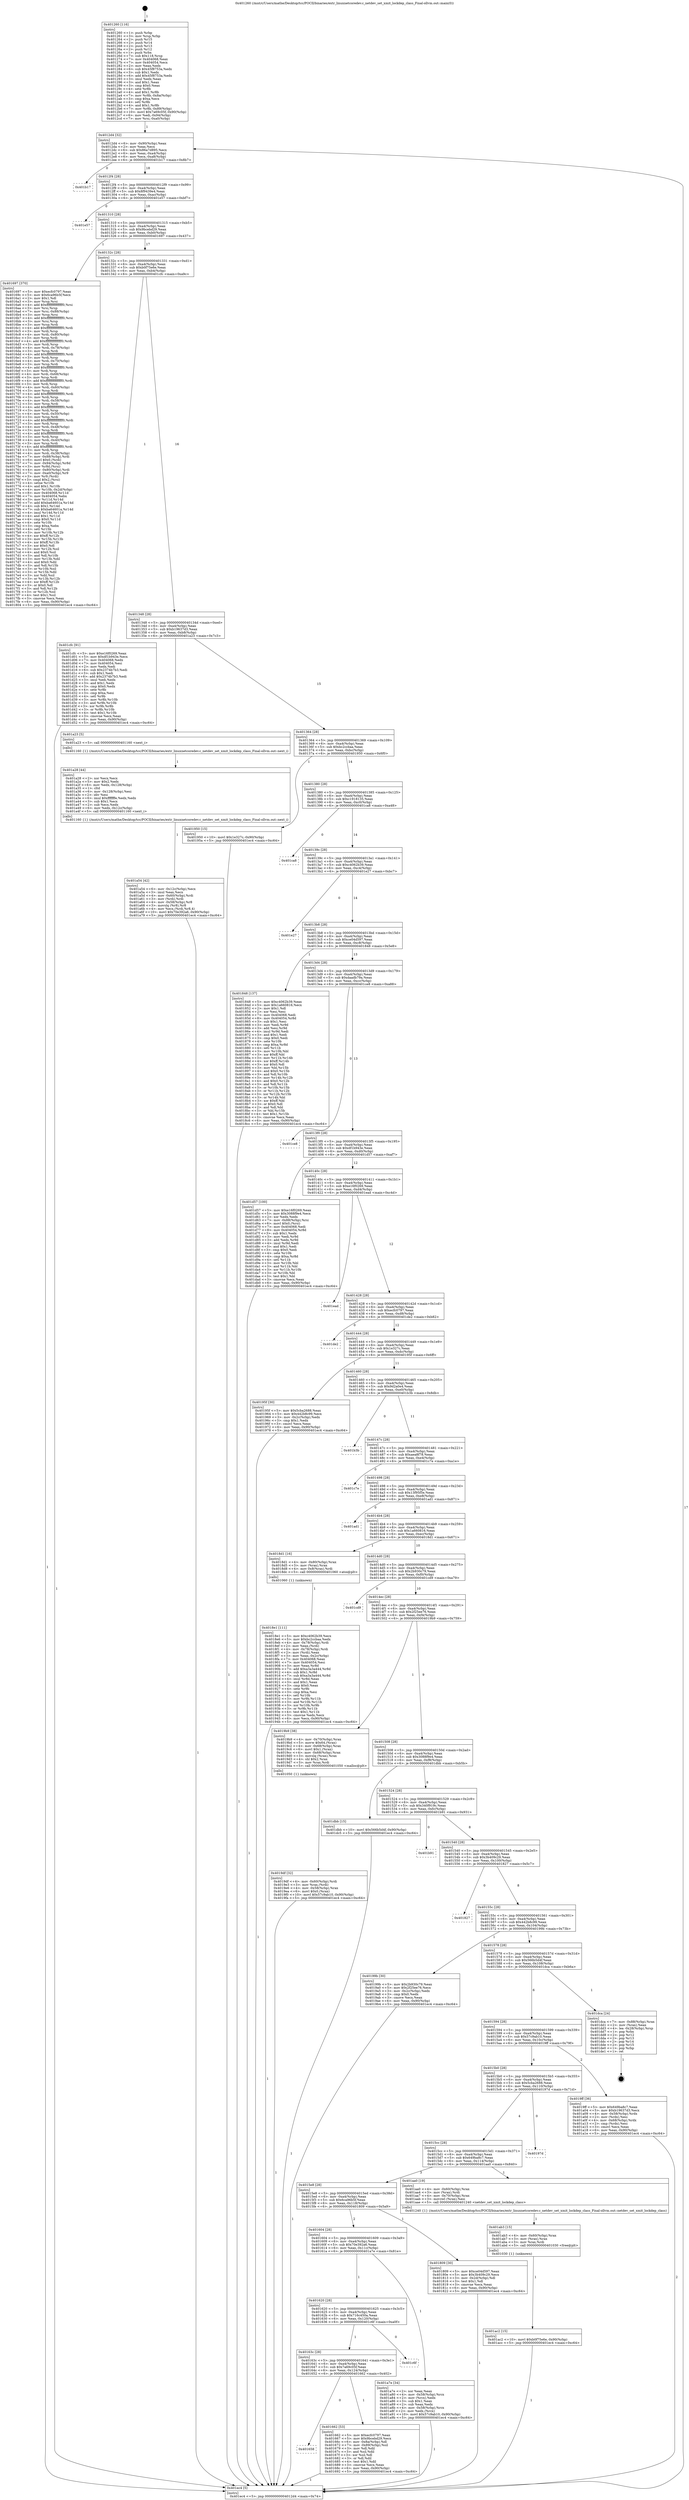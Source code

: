 digraph "0x401260" {
  label = "0x401260 (/mnt/c/Users/mathe/Desktop/tcc/POCII/binaries/extr_linuxnetcoredev.c_netdev_set_xmit_lockdep_class_Final-ollvm.out::main(0))"
  labelloc = "t"
  node[shape=record]

  Entry [label="",width=0.3,height=0.3,shape=circle,fillcolor=black,style=filled]
  "0x4012d4" [label="{
     0x4012d4 [32]\l
     | [instrs]\l
     &nbsp;&nbsp;0x4012d4 \<+6\>: mov -0x90(%rbp),%eax\l
     &nbsp;&nbsp;0x4012da \<+2\>: mov %eax,%ecx\l
     &nbsp;&nbsp;0x4012dc \<+6\>: sub $0x86a7d895,%ecx\l
     &nbsp;&nbsp;0x4012e2 \<+6\>: mov %eax,-0xa4(%rbp)\l
     &nbsp;&nbsp;0x4012e8 \<+6\>: mov %ecx,-0xa8(%rbp)\l
     &nbsp;&nbsp;0x4012ee \<+6\>: je 0000000000401b17 \<main+0x8b7\>\l
  }"]
  "0x401b17" [label="{
     0x401b17\l
  }", style=dashed]
  "0x4012f4" [label="{
     0x4012f4 [28]\l
     | [instrs]\l
     &nbsp;&nbsp;0x4012f4 \<+5\>: jmp 00000000004012f9 \<main+0x99\>\l
     &nbsp;&nbsp;0x4012f9 \<+6\>: mov -0xa4(%rbp),%eax\l
     &nbsp;&nbsp;0x4012ff \<+5\>: sub $0x8f9439e4,%eax\l
     &nbsp;&nbsp;0x401304 \<+6\>: mov %eax,-0xac(%rbp)\l
     &nbsp;&nbsp;0x40130a \<+6\>: je 0000000000401e57 \<main+0xbf7\>\l
  }"]
  Exit [label="",width=0.3,height=0.3,shape=circle,fillcolor=black,style=filled,peripheries=2]
  "0x401e57" [label="{
     0x401e57\l
  }", style=dashed]
  "0x401310" [label="{
     0x401310 [28]\l
     | [instrs]\l
     &nbsp;&nbsp;0x401310 \<+5\>: jmp 0000000000401315 \<main+0xb5\>\l
     &nbsp;&nbsp;0x401315 \<+6\>: mov -0xa4(%rbp),%eax\l
     &nbsp;&nbsp;0x40131b \<+5\>: sub $0x9bcebd29,%eax\l
     &nbsp;&nbsp;0x401320 \<+6\>: mov %eax,-0xb0(%rbp)\l
     &nbsp;&nbsp;0x401326 \<+6\>: je 0000000000401697 \<main+0x437\>\l
  }"]
  "0x401ac2" [label="{
     0x401ac2 [15]\l
     | [instrs]\l
     &nbsp;&nbsp;0x401ac2 \<+10\>: movl $0xb0f75e6e,-0x90(%rbp)\l
     &nbsp;&nbsp;0x401acc \<+5\>: jmp 0000000000401ec4 \<main+0xc64\>\l
  }"]
  "0x401697" [label="{
     0x401697 [370]\l
     | [instrs]\l
     &nbsp;&nbsp;0x401697 \<+5\>: mov $0xecfc0797,%eax\l
     &nbsp;&nbsp;0x40169c \<+5\>: mov $0x6ca96b5f,%ecx\l
     &nbsp;&nbsp;0x4016a1 \<+2\>: mov $0x1,%dl\l
     &nbsp;&nbsp;0x4016a3 \<+3\>: mov %rsp,%rsi\l
     &nbsp;&nbsp;0x4016a6 \<+4\>: add $0xfffffffffffffff0,%rsi\l
     &nbsp;&nbsp;0x4016aa \<+3\>: mov %rsi,%rsp\l
     &nbsp;&nbsp;0x4016ad \<+7\>: mov %rsi,-0x88(%rbp)\l
     &nbsp;&nbsp;0x4016b4 \<+3\>: mov %rsp,%rsi\l
     &nbsp;&nbsp;0x4016b7 \<+4\>: add $0xfffffffffffffff0,%rsi\l
     &nbsp;&nbsp;0x4016bb \<+3\>: mov %rsi,%rsp\l
     &nbsp;&nbsp;0x4016be \<+3\>: mov %rsp,%rdi\l
     &nbsp;&nbsp;0x4016c1 \<+4\>: add $0xfffffffffffffff0,%rdi\l
     &nbsp;&nbsp;0x4016c5 \<+3\>: mov %rdi,%rsp\l
     &nbsp;&nbsp;0x4016c8 \<+4\>: mov %rdi,-0x80(%rbp)\l
     &nbsp;&nbsp;0x4016cc \<+3\>: mov %rsp,%rdi\l
     &nbsp;&nbsp;0x4016cf \<+4\>: add $0xfffffffffffffff0,%rdi\l
     &nbsp;&nbsp;0x4016d3 \<+3\>: mov %rdi,%rsp\l
     &nbsp;&nbsp;0x4016d6 \<+4\>: mov %rdi,-0x78(%rbp)\l
     &nbsp;&nbsp;0x4016da \<+3\>: mov %rsp,%rdi\l
     &nbsp;&nbsp;0x4016dd \<+4\>: add $0xfffffffffffffff0,%rdi\l
     &nbsp;&nbsp;0x4016e1 \<+3\>: mov %rdi,%rsp\l
     &nbsp;&nbsp;0x4016e4 \<+4\>: mov %rdi,-0x70(%rbp)\l
     &nbsp;&nbsp;0x4016e8 \<+3\>: mov %rsp,%rdi\l
     &nbsp;&nbsp;0x4016eb \<+4\>: add $0xfffffffffffffff0,%rdi\l
     &nbsp;&nbsp;0x4016ef \<+3\>: mov %rdi,%rsp\l
     &nbsp;&nbsp;0x4016f2 \<+4\>: mov %rdi,-0x68(%rbp)\l
     &nbsp;&nbsp;0x4016f6 \<+3\>: mov %rsp,%rdi\l
     &nbsp;&nbsp;0x4016f9 \<+4\>: add $0xfffffffffffffff0,%rdi\l
     &nbsp;&nbsp;0x4016fd \<+3\>: mov %rdi,%rsp\l
     &nbsp;&nbsp;0x401700 \<+4\>: mov %rdi,-0x60(%rbp)\l
     &nbsp;&nbsp;0x401704 \<+3\>: mov %rsp,%rdi\l
     &nbsp;&nbsp;0x401707 \<+4\>: add $0xfffffffffffffff0,%rdi\l
     &nbsp;&nbsp;0x40170b \<+3\>: mov %rdi,%rsp\l
     &nbsp;&nbsp;0x40170e \<+4\>: mov %rdi,-0x58(%rbp)\l
     &nbsp;&nbsp;0x401712 \<+3\>: mov %rsp,%rdi\l
     &nbsp;&nbsp;0x401715 \<+4\>: add $0xfffffffffffffff0,%rdi\l
     &nbsp;&nbsp;0x401719 \<+3\>: mov %rdi,%rsp\l
     &nbsp;&nbsp;0x40171c \<+4\>: mov %rdi,-0x50(%rbp)\l
     &nbsp;&nbsp;0x401720 \<+3\>: mov %rsp,%rdi\l
     &nbsp;&nbsp;0x401723 \<+4\>: add $0xfffffffffffffff0,%rdi\l
     &nbsp;&nbsp;0x401727 \<+3\>: mov %rdi,%rsp\l
     &nbsp;&nbsp;0x40172a \<+4\>: mov %rdi,-0x48(%rbp)\l
     &nbsp;&nbsp;0x40172e \<+3\>: mov %rsp,%rdi\l
     &nbsp;&nbsp;0x401731 \<+4\>: add $0xfffffffffffffff0,%rdi\l
     &nbsp;&nbsp;0x401735 \<+3\>: mov %rdi,%rsp\l
     &nbsp;&nbsp;0x401738 \<+4\>: mov %rdi,-0x40(%rbp)\l
     &nbsp;&nbsp;0x40173c \<+3\>: mov %rsp,%rdi\l
     &nbsp;&nbsp;0x40173f \<+4\>: add $0xfffffffffffffff0,%rdi\l
     &nbsp;&nbsp;0x401743 \<+3\>: mov %rdi,%rsp\l
     &nbsp;&nbsp;0x401746 \<+4\>: mov %rdi,-0x38(%rbp)\l
     &nbsp;&nbsp;0x40174a \<+7\>: mov -0x88(%rbp),%rdi\l
     &nbsp;&nbsp;0x401751 \<+6\>: movl $0x0,(%rdi)\l
     &nbsp;&nbsp;0x401757 \<+7\>: mov -0x94(%rbp),%r8d\l
     &nbsp;&nbsp;0x40175e \<+3\>: mov %r8d,(%rsi)\l
     &nbsp;&nbsp;0x401761 \<+4\>: mov -0x80(%rbp),%rdi\l
     &nbsp;&nbsp;0x401765 \<+7\>: mov -0xa0(%rbp),%r9\l
     &nbsp;&nbsp;0x40176c \<+3\>: mov %r9,(%rdi)\l
     &nbsp;&nbsp;0x40176f \<+3\>: cmpl $0x2,(%rsi)\l
     &nbsp;&nbsp;0x401772 \<+4\>: setne %r10b\l
     &nbsp;&nbsp;0x401776 \<+4\>: and $0x1,%r10b\l
     &nbsp;&nbsp;0x40177a \<+4\>: mov %r10b,-0x2d(%rbp)\l
     &nbsp;&nbsp;0x40177e \<+8\>: mov 0x404068,%r11d\l
     &nbsp;&nbsp;0x401786 \<+7\>: mov 0x404054,%ebx\l
     &nbsp;&nbsp;0x40178d \<+3\>: mov %r11d,%r14d\l
     &nbsp;&nbsp;0x401790 \<+7\>: add $0xba64601a,%r14d\l
     &nbsp;&nbsp;0x401797 \<+4\>: sub $0x1,%r14d\l
     &nbsp;&nbsp;0x40179b \<+7\>: sub $0xba64601a,%r14d\l
     &nbsp;&nbsp;0x4017a2 \<+4\>: imul %r14d,%r11d\l
     &nbsp;&nbsp;0x4017a6 \<+4\>: and $0x1,%r11d\l
     &nbsp;&nbsp;0x4017aa \<+4\>: cmp $0x0,%r11d\l
     &nbsp;&nbsp;0x4017ae \<+4\>: sete %r10b\l
     &nbsp;&nbsp;0x4017b2 \<+3\>: cmp $0xa,%ebx\l
     &nbsp;&nbsp;0x4017b5 \<+4\>: setl %r15b\l
     &nbsp;&nbsp;0x4017b9 \<+3\>: mov %r10b,%r12b\l
     &nbsp;&nbsp;0x4017bc \<+4\>: xor $0xff,%r12b\l
     &nbsp;&nbsp;0x4017c0 \<+3\>: mov %r15b,%r13b\l
     &nbsp;&nbsp;0x4017c3 \<+4\>: xor $0xff,%r13b\l
     &nbsp;&nbsp;0x4017c7 \<+3\>: xor $0x0,%dl\l
     &nbsp;&nbsp;0x4017ca \<+3\>: mov %r12b,%sil\l
     &nbsp;&nbsp;0x4017cd \<+4\>: and $0x0,%sil\l
     &nbsp;&nbsp;0x4017d1 \<+3\>: and %dl,%r10b\l
     &nbsp;&nbsp;0x4017d4 \<+3\>: mov %r13b,%dil\l
     &nbsp;&nbsp;0x4017d7 \<+4\>: and $0x0,%dil\l
     &nbsp;&nbsp;0x4017db \<+3\>: and %dl,%r15b\l
     &nbsp;&nbsp;0x4017de \<+3\>: or %r10b,%sil\l
     &nbsp;&nbsp;0x4017e1 \<+3\>: or %r15b,%dil\l
     &nbsp;&nbsp;0x4017e4 \<+3\>: xor %dil,%sil\l
     &nbsp;&nbsp;0x4017e7 \<+3\>: or %r13b,%r12b\l
     &nbsp;&nbsp;0x4017ea \<+4\>: xor $0xff,%r12b\l
     &nbsp;&nbsp;0x4017ee \<+3\>: or $0x0,%dl\l
     &nbsp;&nbsp;0x4017f1 \<+3\>: and %dl,%r12b\l
     &nbsp;&nbsp;0x4017f4 \<+3\>: or %r12b,%sil\l
     &nbsp;&nbsp;0x4017f7 \<+4\>: test $0x1,%sil\l
     &nbsp;&nbsp;0x4017fb \<+3\>: cmovne %ecx,%eax\l
     &nbsp;&nbsp;0x4017fe \<+6\>: mov %eax,-0x90(%rbp)\l
     &nbsp;&nbsp;0x401804 \<+5\>: jmp 0000000000401ec4 \<main+0xc64\>\l
  }"]
  "0x40132c" [label="{
     0x40132c [28]\l
     | [instrs]\l
     &nbsp;&nbsp;0x40132c \<+5\>: jmp 0000000000401331 \<main+0xd1\>\l
     &nbsp;&nbsp;0x401331 \<+6\>: mov -0xa4(%rbp),%eax\l
     &nbsp;&nbsp;0x401337 \<+5\>: sub $0xb0f75e6e,%eax\l
     &nbsp;&nbsp;0x40133c \<+6\>: mov %eax,-0xb4(%rbp)\l
     &nbsp;&nbsp;0x401342 \<+6\>: je 0000000000401cfc \<main+0xa9c\>\l
  }"]
  "0x401ab3" [label="{
     0x401ab3 [15]\l
     | [instrs]\l
     &nbsp;&nbsp;0x401ab3 \<+4\>: mov -0x60(%rbp),%rax\l
     &nbsp;&nbsp;0x401ab7 \<+3\>: mov (%rax),%rax\l
     &nbsp;&nbsp;0x401aba \<+3\>: mov %rax,%rdi\l
     &nbsp;&nbsp;0x401abd \<+5\>: call 0000000000401030 \<free@plt\>\l
     | [calls]\l
     &nbsp;&nbsp;0x401030 \{1\} (unknown)\l
  }"]
  "0x401cfc" [label="{
     0x401cfc [91]\l
     | [instrs]\l
     &nbsp;&nbsp;0x401cfc \<+5\>: mov $0xe16f0269,%eax\l
     &nbsp;&nbsp;0x401d01 \<+5\>: mov $0xdf1b943e,%ecx\l
     &nbsp;&nbsp;0x401d06 \<+7\>: mov 0x404068,%edx\l
     &nbsp;&nbsp;0x401d0d \<+7\>: mov 0x404054,%esi\l
     &nbsp;&nbsp;0x401d14 \<+2\>: mov %edx,%edi\l
     &nbsp;&nbsp;0x401d16 \<+6\>: sub $0x2374b7b3,%edi\l
     &nbsp;&nbsp;0x401d1c \<+3\>: sub $0x1,%edi\l
     &nbsp;&nbsp;0x401d1f \<+6\>: add $0x2374b7b3,%edi\l
     &nbsp;&nbsp;0x401d25 \<+3\>: imul %edi,%edx\l
     &nbsp;&nbsp;0x401d28 \<+3\>: and $0x1,%edx\l
     &nbsp;&nbsp;0x401d2b \<+3\>: cmp $0x0,%edx\l
     &nbsp;&nbsp;0x401d2e \<+4\>: sete %r8b\l
     &nbsp;&nbsp;0x401d32 \<+3\>: cmp $0xa,%esi\l
     &nbsp;&nbsp;0x401d35 \<+4\>: setl %r9b\l
     &nbsp;&nbsp;0x401d39 \<+3\>: mov %r8b,%r10b\l
     &nbsp;&nbsp;0x401d3c \<+3\>: and %r9b,%r10b\l
     &nbsp;&nbsp;0x401d3f \<+3\>: xor %r9b,%r8b\l
     &nbsp;&nbsp;0x401d42 \<+3\>: or %r8b,%r10b\l
     &nbsp;&nbsp;0x401d45 \<+4\>: test $0x1,%r10b\l
     &nbsp;&nbsp;0x401d49 \<+3\>: cmovne %ecx,%eax\l
     &nbsp;&nbsp;0x401d4c \<+6\>: mov %eax,-0x90(%rbp)\l
     &nbsp;&nbsp;0x401d52 \<+5\>: jmp 0000000000401ec4 \<main+0xc64\>\l
  }"]
  "0x401348" [label="{
     0x401348 [28]\l
     | [instrs]\l
     &nbsp;&nbsp;0x401348 \<+5\>: jmp 000000000040134d \<main+0xed\>\l
     &nbsp;&nbsp;0x40134d \<+6\>: mov -0xa4(%rbp),%eax\l
     &nbsp;&nbsp;0x401353 \<+5\>: sub $0xb19637d3,%eax\l
     &nbsp;&nbsp;0x401358 \<+6\>: mov %eax,-0xb8(%rbp)\l
     &nbsp;&nbsp;0x40135e \<+6\>: je 0000000000401a23 \<main+0x7c3\>\l
  }"]
  "0x401a54" [label="{
     0x401a54 [42]\l
     | [instrs]\l
     &nbsp;&nbsp;0x401a54 \<+6\>: mov -0x12c(%rbp),%ecx\l
     &nbsp;&nbsp;0x401a5a \<+3\>: imul %eax,%ecx\l
     &nbsp;&nbsp;0x401a5d \<+4\>: mov -0x60(%rbp),%rdi\l
     &nbsp;&nbsp;0x401a61 \<+3\>: mov (%rdi),%rdi\l
     &nbsp;&nbsp;0x401a64 \<+4\>: mov -0x58(%rbp),%r8\l
     &nbsp;&nbsp;0x401a68 \<+3\>: movslq (%r8),%r8\l
     &nbsp;&nbsp;0x401a6b \<+4\>: mov %ecx,(%rdi,%r8,4)\l
     &nbsp;&nbsp;0x401a6f \<+10\>: movl $0x70e392a6,-0x90(%rbp)\l
     &nbsp;&nbsp;0x401a79 \<+5\>: jmp 0000000000401ec4 \<main+0xc64\>\l
  }"]
  "0x401a23" [label="{
     0x401a23 [5]\l
     | [instrs]\l
     &nbsp;&nbsp;0x401a23 \<+5\>: call 0000000000401160 \<next_i\>\l
     | [calls]\l
     &nbsp;&nbsp;0x401160 \{1\} (/mnt/c/Users/mathe/Desktop/tcc/POCII/binaries/extr_linuxnetcoredev.c_netdev_set_xmit_lockdep_class_Final-ollvm.out::next_i)\l
  }"]
  "0x401364" [label="{
     0x401364 [28]\l
     | [instrs]\l
     &nbsp;&nbsp;0x401364 \<+5\>: jmp 0000000000401369 \<main+0x109\>\l
     &nbsp;&nbsp;0x401369 \<+6\>: mov -0xa4(%rbp),%eax\l
     &nbsp;&nbsp;0x40136f \<+5\>: sub $0xbc2ccbaa,%eax\l
     &nbsp;&nbsp;0x401374 \<+6\>: mov %eax,-0xbc(%rbp)\l
     &nbsp;&nbsp;0x40137a \<+6\>: je 0000000000401950 \<main+0x6f0\>\l
  }"]
  "0x401a28" [label="{
     0x401a28 [44]\l
     | [instrs]\l
     &nbsp;&nbsp;0x401a28 \<+2\>: xor %ecx,%ecx\l
     &nbsp;&nbsp;0x401a2a \<+5\>: mov $0x2,%edx\l
     &nbsp;&nbsp;0x401a2f \<+6\>: mov %edx,-0x128(%rbp)\l
     &nbsp;&nbsp;0x401a35 \<+1\>: cltd\l
     &nbsp;&nbsp;0x401a36 \<+6\>: mov -0x128(%rbp),%esi\l
     &nbsp;&nbsp;0x401a3c \<+2\>: idiv %esi\l
     &nbsp;&nbsp;0x401a3e \<+6\>: imul $0xfffffffe,%edx,%edx\l
     &nbsp;&nbsp;0x401a44 \<+3\>: sub $0x1,%ecx\l
     &nbsp;&nbsp;0x401a47 \<+2\>: sub %ecx,%edx\l
     &nbsp;&nbsp;0x401a49 \<+6\>: mov %edx,-0x12c(%rbp)\l
     &nbsp;&nbsp;0x401a4f \<+5\>: call 0000000000401160 \<next_i\>\l
     | [calls]\l
     &nbsp;&nbsp;0x401160 \{1\} (/mnt/c/Users/mathe/Desktop/tcc/POCII/binaries/extr_linuxnetcoredev.c_netdev_set_xmit_lockdep_class_Final-ollvm.out::next_i)\l
  }"]
  "0x401950" [label="{
     0x401950 [15]\l
     | [instrs]\l
     &nbsp;&nbsp;0x401950 \<+10\>: movl $0x1e327c,-0x90(%rbp)\l
     &nbsp;&nbsp;0x40195a \<+5\>: jmp 0000000000401ec4 \<main+0xc64\>\l
  }"]
  "0x401380" [label="{
     0x401380 [28]\l
     | [instrs]\l
     &nbsp;&nbsp;0x401380 \<+5\>: jmp 0000000000401385 \<main+0x125\>\l
     &nbsp;&nbsp;0x401385 \<+6\>: mov -0xa4(%rbp),%eax\l
     &nbsp;&nbsp;0x40138b \<+5\>: sub $0xc1918135,%eax\l
     &nbsp;&nbsp;0x401390 \<+6\>: mov %eax,-0xc0(%rbp)\l
     &nbsp;&nbsp;0x401396 \<+6\>: je 0000000000401ca8 \<main+0xa48\>\l
  }"]
  "0x4019df" [label="{
     0x4019df [32]\l
     | [instrs]\l
     &nbsp;&nbsp;0x4019df \<+4\>: mov -0x60(%rbp),%rdi\l
     &nbsp;&nbsp;0x4019e3 \<+3\>: mov %rax,(%rdi)\l
     &nbsp;&nbsp;0x4019e6 \<+4\>: mov -0x58(%rbp),%rax\l
     &nbsp;&nbsp;0x4019ea \<+6\>: movl $0x0,(%rax)\l
     &nbsp;&nbsp;0x4019f0 \<+10\>: movl $0x57c9ab10,-0x90(%rbp)\l
     &nbsp;&nbsp;0x4019fa \<+5\>: jmp 0000000000401ec4 \<main+0xc64\>\l
  }"]
  "0x401ca8" [label="{
     0x401ca8\l
  }", style=dashed]
  "0x40139c" [label="{
     0x40139c [28]\l
     | [instrs]\l
     &nbsp;&nbsp;0x40139c \<+5\>: jmp 00000000004013a1 \<main+0x141\>\l
     &nbsp;&nbsp;0x4013a1 \<+6\>: mov -0xa4(%rbp),%eax\l
     &nbsp;&nbsp;0x4013a7 \<+5\>: sub $0xc4062b39,%eax\l
     &nbsp;&nbsp;0x4013ac \<+6\>: mov %eax,-0xc4(%rbp)\l
     &nbsp;&nbsp;0x4013b2 \<+6\>: je 0000000000401e27 \<main+0xbc7\>\l
  }"]
  "0x4018e1" [label="{
     0x4018e1 [111]\l
     | [instrs]\l
     &nbsp;&nbsp;0x4018e1 \<+5\>: mov $0xc4062b39,%ecx\l
     &nbsp;&nbsp;0x4018e6 \<+5\>: mov $0xbc2ccbaa,%edx\l
     &nbsp;&nbsp;0x4018eb \<+4\>: mov -0x78(%rbp),%rdi\l
     &nbsp;&nbsp;0x4018ef \<+2\>: mov %eax,(%rdi)\l
     &nbsp;&nbsp;0x4018f1 \<+4\>: mov -0x78(%rbp),%rdi\l
     &nbsp;&nbsp;0x4018f5 \<+2\>: mov (%rdi),%eax\l
     &nbsp;&nbsp;0x4018f7 \<+3\>: mov %eax,-0x2c(%rbp)\l
     &nbsp;&nbsp;0x4018fa \<+7\>: mov 0x404068,%eax\l
     &nbsp;&nbsp;0x401901 \<+7\>: mov 0x404054,%esi\l
     &nbsp;&nbsp;0x401908 \<+3\>: mov %eax,%r8d\l
     &nbsp;&nbsp;0x40190b \<+7\>: add $0xa3a3a444,%r8d\l
     &nbsp;&nbsp;0x401912 \<+4\>: sub $0x1,%r8d\l
     &nbsp;&nbsp;0x401916 \<+7\>: sub $0xa3a3a444,%r8d\l
     &nbsp;&nbsp;0x40191d \<+4\>: imul %r8d,%eax\l
     &nbsp;&nbsp;0x401921 \<+3\>: and $0x1,%eax\l
     &nbsp;&nbsp;0x401924 \<+3\>: cmp $0x0,%eax\l
     &nbsp;&nbsp;0x401927 \<+4\>: sete %r9b\l
     &nbsp;&nbsp;0x40192b \<+3\>: cmp $0xa,%esi\l
     &nbsp;&nbsp;0x40192e \<+4\>: setl %r10b\l
     &nbsp;&nbsp;0x401932 \<+3\>: mov %r9b,%r11b\l
     &nbsp;&nbsp;0x401935 \<+3\>: and %r10b,%r11b\l
     &nbsp;&nbsp;0x401938 \<+3\>: xor %r10b,%r9b\l
     &nbsp;&nbsp;0x40193b \<+3\>: or %r9b,%r11b\l
     &nbsp;&nbsp;0x40193e \<+4\>: test $0x1,%r11b\l
     &nbsp;&nbsp;0x401942 \<+3\>: cmovne %edx,%ecx\l
     &nbsp;&nbsp;0x401945 \<+6\>: mov %ecx,-0x90(%rbp)\l
     &nbsp;&nbsp;0x40194b \<+5\>: jmp 0000000000401ec4 \<main+0xc64\>\l
  }"]
  "0x401e27" [label="{
     0x401e27\l
  }", style=dashed]
  "0x4013b8" [label="{
     0x4013b8 [28]\l
     | [instrs]\l
     &nbsp;&nbsp;0x4013b8 \<+5\>: jmp 00000000004013bd \<main+0x15d\>\l
     &nbsp;&nbsp;0x4013bd \<+6\>: mov -0xa4(%rbp),%eax\l
     &nbsp;&nbsp;0x4013c3 \<+5\>: sub $0xce04d597,%eax\l
     &nbsp;&nbsp;0x4013c8 \<+6\>: mov %eax,-0xc8(%rbp)\l
     &nbsp;&nbsp;0x4013ce \<+6\>: je 0000000000401848 \<main+0x5e8\>\l
  }"]
  "0x401260" [label="{
     0x401260 [116]\l
     | [instrs]\l
     &nbsp;&nbsp;0x401260 \<+1\>: push %rbp\l
     &nbsp;&nbsp;0x401261 \<+3\>: mov %rsp,%rbp\l
     &nbsp;&nbsp;0x401264 \<+2\>: push %r15\l
     &nbsp;&nbsp;0x401266 \<+2\>: push %r14\l
     &nbsp;&nbsp;0x401268 \<+2\>: push %r13\l
     &nbsp;&nbsp;0x40126a \<+2\>: push %r12\l
     &nbsp;&nbsp;0x40126c \<+1\>: push %rbx\l
     &nbsp;&nbsp;0x40126d \<+7\>: sub $0x118,%rsp\l
     &nbsp;&nbsp;0x401274 \<+7\>: mov 0x404068,%eax\l
     &nbsp;&nbsp;0x40127b \<+7\>: mov 0x404054,%ecx\l
     &nbsp;&nbsp;0x401282 \<+2\>: mov %eax,%edx\l
     &nbsp;&nbsp;0x401284 \<+6\>: sub $0x45f8753a,%edx\l
     &nbsp;&nbsp;0x40128a \<+3\>: sub $0x1,%edx\l
     &nbsp;&nbsp;0x40128d \<+6\>: add $0x45f8753a,%edx\l
     &nbsp;&nbsp;0x401293 \<+3\>: imul %edx,%eax\l
     &nbsp;&nbsp;0x401296 \<+3\>: and $0x1,%eax\l
     &nbsp;&nbsp;0x401299 \<+3\>: cmp $0x0,%eax\l
     &nbsp;&nbsp;0x40129c \<+4\>: sete %r8b\l
     &nbsp;&nbsp;0x4012a0 \<+4\>: and $0x1,%r8b\l
     &nbsp;&nbsp;0x4012a4 \<+7\>: mov %r8b,-0x8a(%rbp)\l
     &nbsp;&nbsp;0x4012ab \<+3\>: cmp $0xa,%ecx\l
     &nbsp;&nbsp;0x4012ae \<+4\>: setl %r8b\l
     &nbsp;&nbsp;0x4012b2 \<+4\>: and $0x1,%r8b\l
     &nbsp;&nbsp;0x4012b6 \<+7\>: mov %r8b,-0x89(%rbp)\l
     &nbsp;&nbsp;0x4012bd \<+10\>: movl $0x7a69c05f,-0x90(%rbp)\l
     &nbsp;&nbsp;0x4012c7 \<+6\>: mov %edi,-0x94(%rbp)\l
     &nbsp;&nbsp;0x4012cd \<+7\>: mov %rsi,-0xa0(%rbp)\l
  }"]
  "0x401848" [label="{
     0x401848 [137]\l
     | [instrs]\l
     &nbsp;&nbsp;0x401848 \<+5\>: mov $0xc4062b39,%eax\l
     &nbsp;&nbsp;0x40184d \<+5\>: mov $0x1a660816,%ecx\l
     &nbsp;&nbsp;0x401852 \<+2\>: mov $0x1,%dl\l
     &nbsp;&nbsp;0x401854 \<+2\>: xor %esi,%esi\l
     &nbsp;&nbsp;0x401856 \<+7\>: mov 0x404068,%edi\l
     &nbsp;&nbsp;0x40185d \<+8\>: mov 0x404054,%r8d\l
     &nbsp;&nbsp;0x401865 \<+3\>: sub $0x1,%esi\l
     &nbsp;&nbsp;0x401868 \<+3\>: mov %edi,%r9d\l
     &nbsp;&nbsp;0x40186b \<+3\>: add %esi,%r9d\l
     &nbsp;&nbsp;0x40186e \<+4\>: imul %r9d,%edi\l
     &nbsp;&nbsp;0x401872 \<+3\>: and $0x1,%edi\l
     &nbsp;&nbsp;0x401875 \<+3\>: cmp $0x0,%edi\l
     &nbsp;&nbsp;0x401878 \<+4\>: sete %r10b\l
     &nbsp;&nbsp;0x40187c \<+4\>: cmp $0xa,%r8d\l
     &nbsp;&nbsp;0x401880 \<+4\>: setl %r11b\l
     &nbsp;&nbsp;0x401884 \<+3\>: mov %r10b,%bl\l
     &nbsp;&nbsp;0x401887 \<+3\>: xor $0xff,%bl\l
     &nbsp;&nbsp;0x40188a \<+3\>: mov %r11b,%r14b\l
     &nbsp;&nbsp;0x40188d \<+4\>: xor $0xff,%r14b\l
     &nbsp;&nbsp;0x401891 \<+3\>: xor $0x0,%dl\l
     &nbsp;&nbsp;0x401894 \<+3\>: mov %bl,%r15b\l
     &nbsp;&nbsp;0x401897 \<+4\>: and $0x0,%r15b\l
     &nbsp;&nbsp;0x40189b \<+3\>: and %dl,%r10b\l
     &nbsp;&nbsp;0x40189e \<+3\>: mov %r14b,%r12b\l
     &nbsp;&nbsp;0x4018a1 \<+4\>: and $0x0,%r12b\l
     &nbsp;&nbsp;0x4018a5 \<+3\>: and %dl,%r11b\l
     &nbsp;&nbsp;0x4018a8 \<+3\>: or %r10b,%r15b\l
     &nbsp;&nbsp;0x4018ab \<+3\>: or %r11b,%r12b\l
     &nbsp;&nbsp;0x4018ae \<+3\>: xor %r12b,%r15b\l
     &nbsp;&nbsp;0x4018b1 \<+3\>: or %r14b,%bl\l
     &nbsp;&nbsp;0x4018b4 \<+3\>: xor $0xff,%bl\l
     &nbsp;&nbsp;0x4018b7 \<+3\>: or $0x0,%dl\l
     &nbsp;&nbsp;0x4018ba \<+2\>: and %dl,%bl\l
     &nbsp;&nbsp;0x4018bc \<+3\>: or %bl,%r15b\l
     &nbsp;&nbsp;0x4018bf \<+4\>: test $0x1,%r15b\l
     &nbsp;&nbsp;0x4018c3 \<+3\>: cmovne %ecx,%eax\l
     &nbsp;&nbsp;0x4018c6 \<+6\>: mov %eax,-0x90(%rbp)\l
     &nbsp;&nbsp;0x4018cc \<+5\>: jmp 0000000000401ec4 \<main+0xc64\>\l
  }"]
  "0x4013d4" [label="{
     0x4013d4 [28]\l
     | [instrs]\l
     &nbsp;&nbsp;0x4013d4 \<+5\>: jmp 00000000004013d9 \<main+0x179\>\l
     &nbsp;&nbsp;0x4013d9 \<+6\>: mov -0xa4(%rbp),%eax\l
     &nbsp;&nbsp;0x4013df \<+5\>: sub $0xdaadb79a,%eax\l
     &nbsp;&nbsp;0x4013e4 \<+6\>: mov %eax,-0xcc(%rbp)\l
     &nbsp;&nbsp;0x4013ea \<+6\>: je 0000000000401ce8 \<main+0xa88\>\l
  }"]
  "0x401ec4" [label="{
     0x401ec4 [5]\l
     | [instrs]\l
     &nbsp;&nbsp;0x401ec4 \<+5\>: jmp 00000000004012d4 \<main+0x74\>\l
  }"]
  "0x401ce8" [label="{
     0x401ce8\l
  }", style=dashed]
  "0x4013f0" [label="{
     0x4013f0 [28]\l
     | [instrs]\l
     &nbsp;&nbsp;0x4013f0 \<+5\>: jmp 00000000004013f5 \<main+0x195\>\l
     &nbsp;&nbsp;0x4013f5 \<+6\>: mov -0xa4(%rbp),%eax\l
     &nbsp;&nbsp;0x4013fb \<+5\>: sub $0xdf1b943e,%eax\l
     &nbsp;&nbsp;0x401400 \<+6\>: mov %eax,-0xd0(%rbp)\l
     &nbsp;&nbsp;0x401406 \<+6\>: je 0000000000401d57 \<main+0xaf7\>\l
  }"]
  "0x401658" [label="{
     0x401658\l
  }", style=dashed]
  "0x401d57" [label="{
     0x401d57 [100]\l
     | [instrs]\l
     &nbsp;&nbsp;0x401d57 \<+5\>: mov $0xe16f0269,%eax\l
     &nbsp;&nbsp;0x401d5c \<+5\>: mov $0x3088f9e4,%ecx\l
     &nbsp;&nbsp;0x401d61 \<+2\>: xor %edx,%edx\l
     &nbsp;&nbsp;0x401d63 \<+7\>: mov -0x88(%rbp),%rsi\l
     &nbsp;&nbsp;0x401d6a \<+6\>: movl $0x0,(%rsi)\l
     &nbsp;&nbsp;0x401d70 \<+7\>: mov 0x404068,%edi\l
     &nbsp;&nbsp;0x401d77 \<+8\>: mov 0x404054,%r8d\l
     &nbsp;&nbsp;0x401d7f \<+3\>: sub $0x1,%edx\l
     &nbsp;&nbsp;0x401d82 \<+3\>: mov %edi,%r9d\l
     &nbsp;&nbsp;0x401d85 \<+3\>: add %edx,%r9d\l
     &nbsp;&nbsp;0x401d88 \<+4\>: imul %r9d,%edi\l
     &nbsp;&nbsp;0x401d8c \<+3\>: and $0x1,%edi\l
     &nbsp;&nbsp;0x401d8f \<+3\>: cmp $0x0,%edi\l
     &nbsp;&nbsp;0x401d92 \<+4\>: sete %r10b\l
     &nbsp;&nbsp;0x401d96 \<+4\>: cmp $0xa,%r8d\l
     &nbsp;&nbsp;0x401d9a \<+4\>: setl %r11b\l
     &nbsp;&nbsp;0x401d9e \<+3\>: mov %r10b,%bl\l
     &nbsp;&nbsp;0x401da1 \<+3\>: and %r11b,%bl\l
     &nbsp;&nbsp;0x401da4 \<+3\>: xor %r11b,%r10b\l
     &nbsp;&nbsp;0x401da7 \<+3\>: or %r10b,%bl\l
     &nbsp;&nbsp;0x401daa \<+3\>: test $0x1,%bl\l
     &nbsp;&nbsp;0x401dad \<+3\>: cmovne %ecx,%eax\l
     &nbsp;&nbsp;0x401db0 \<+6\>: mov %eax,-0x90(%rbp)\l
     &nbsp;&nbsp;0x401db6 \<+5\>: jmp 0000000000401ec4 \<main+0xc64\>\l
  }"]
  "0x40140c" [label="{
     0x40140c [28]\l
     | [instrs]\l
     &nbsp;&nbsp;0x40140c \<+5\>: jmp 0000000000401411 \<main+0x1b1\>\l
     &nbsp;&nbsp;0x401411 \<+6\>: mov -0xa4(%rbp),%eax\l
     &nbsp;&nbsp;0x401417 \<+5\>: sub $0xe16f0269,%eax\l
     &nbsp;&nbsp;0x40141c \<+6\>: mov %eax,-0xd4(%rbp)\l
     &nbsp;&nbsp;0x401422 \<+6\>: je 0000000000401ead \<main+0xc4d\>\l
  }"]
  "0x401662" [label="{
     0x401662 [53]\l
     | [instrs]\l
     &nbsp;&nbsp;0x401662 \<+5\>: mov $0xecfc0797,%eax\l
     &nbsp;&nbsp;0x401667 \<+5\>: mov $0x9bcebd29,%ecx\l
     &nbsp;&nbsp;0x40166c \<+6\>: mov -0x8a(%rbp),%dl\l
     &nbsp;&nbsp;0x401672 \<+7\>: mov -0x89(%rbp),%sil\l
     &nbsp;&nbsp;0x401679 \<+3\>: mov %dl,%dil\l
     &nbsp;&nbsp;0x40167c \<+3\>: and %sil,%dil\l
     &nbsp;&nbsp;0x40167f \<+3\>: xor %sil,%dl\l
     &nbsp;&nbsp;0x401682 \<+3\>: or %dl,%dil\l
     &nbsp;&nbsp;0x401685 \<+4\>: test $0x1,%dil\l
     &nbsp;&nbsp;0x401689 \<+3\>: cmovne %ecx,%eax\l
     &nbsp;&nbsp;0x40168c \<+6\>: mov %eax,-0x90(%rbp)\l
     &nbsp;&nbsp;0x401692 \<+5\>: jmp 0000000000401ec4 \<main+0xc64\>\l
  }"]
  "0x401ead" [label="{
     0x401ead\l
  }", style=dashed]
  "0x401428" [label="{
     0x401428 [28]\l
     | [instrs]\l
     &nbsp;&nbsp;0x401428 \<+5\>: jmp 000000000040142d \<main+0x1cd\>\l
     &nbsp;&nbsp;0x40142d \<+6\>: mov -0xa4(%rbp),%eax\l
     &nbsp;&nbsp;0x401433 \<+5\>: sub $0xecfc0797,%eax\l
     &nbsp;&nbsp;0x401438 \<+6\>: mov %eax,-0xd8(%rbp)\l
     &nbsp;&nbsp;0x40143e \<+6\>: je 0000000000401de2 \<main+0xb82\>\l
  }"]
  "0x40163c" [label="{
     0x40163c [28]\l
     | [instrs]\l
     &nbsp;&nbsp;0x40163c \<+5\>: jmp 0000000000401641 \<main+0x3e1\>\l
     &nbsp;&nbsp;0x401641 \<+6\>: mov -0xa4(%rbp),%eax\l
     &nbsp;&nbsp;0x401647 \<+5\>: sub $0x7a69c05f,%eax\l
     &nbsp;&nbsp;0x40164c \<+6\>: mov %eax,-0x124(%rbp)\l
     &nbsp;&nbsp;0x401652 \<+6\>: je 0000000000401662 \<main+0x402\>\l
  }"]
  "0x401de2" [label="{
     0x401de2\l
  }", style=dashed]
  "0x401444" [label="{
     0x401444 [28]\l
     | [instrs]\l
     &nbsp;&nbsp;0x401444 \<+5\>: jmp 0000000000401449 \<main+0x1e9\>\l
     &nbsp;&nbsp;0x401449 \<+6\>: mov -0xa4(%rbp),%eax\l
     &nbsp;&nbsp;0x40144f \<+5\>: sub $0x1e327c,%eax\l
     &nbsp;&nbsp;0x401454 \<+6\>: mov %eax,-0xdc(%rbp)\l
     &nbsp;&nbsp;0x40145a \<+6\>: je 000000000040195f \<main+0x6ff\>\l
  }"]
  "0x401c6f" [label="{
     0x401c6f\l
  }", style=dashed]
  "0x40195f" [label="{
     0x40195f [30]\l
     | [instrs]\l
     &nbsp;&nbsp;0x40195f \<+5\>: mov $0x5cba2688,%eax\l
     &nbsp;&nbsp;0x401964 \<+5\>: mov $0x442b8c99,%ecx\l
     &nbsp;&nbsp;0x401969 \<+3\>: mov -0x2c(%rbp),%edx\l
     &nbsp;&nbsp;0x40196c \<+3\>: cmp $0x1,%edx\l
     &nbsp;&nbsp;0x40196f \<+3\>: cmovl %ecx,%eax\l
     &nbsp;&nbsp;0x401972 \<+6\>: mov %eax,-0x90(%rbp)\l
     &nbsp;&nbsp;0x401978 \<+5\>: jmp 0000000000401ec4 \<main+0xc64\>\l
  }"]
  "0x401460" [label="{
     0x401460 [28]\l
     | [instrs]\l
     &nbsp;&nbsp;0x401460 \<+5\>: jmp 0000000000401465 \<main+0x205\>\l
     &nbsp;&nbsp;0x401465 \<+6\>: mov -0xa4(%rbp),%eax\l
     &nbsp;&nbsp;0x40146b \<+5\>: sub $0x9d2a0e4,%eax\l
     &nbsp;&nbsp;0x401470 \<+6\>: mov %eax,-0xe0(%rbp)\l
     &nbsp;&nbsp;0x401476 \<+6\>: je 0000000000401b3b \<main+0x8db\>\l
  }"]
  "0x401620" [label="{
     0x401620 [28]\l
     | [instrs]\l
     &nbsp;&nbsp;0x401620 \<+5\>: jmp 0000000000401625 \<main+0x3c5\>\l
     &nbsp;&nbsp;0x401625 \<+6\>: mov -0xa4(%rbp),%eax\l
     &nbsp;&nbsp;0x40162b \<+5\>: sub $0x716c450a,%eax\l
     &nbsp;&nbsp;0x401630 \<+6\>: mov %eax,-0x120(%rbp)\l
     &nbsp;&nbsp;0x401636 \<+6\>: je 0000000000401c6f \<main+0xa0f\>\l
  }"]
  "0x401b3b" [label="{
     0x401b3b\l
  }", style=dashed]
  "0x40147c" [label="{
     0x40147c [28]\l
     | [instrs]\l
     &nbsp;&nbsp;0x40147c \<+5\>: jmp 0000000000401481 \<main+0x221\>\l
     &nbsp;&nbsp;0x401481 \<+6\>: mov -0xa4(%rbp),%eax\l
     &nbsp;&nbsp;0x401487 \<+5\>: sub $0xaea8f78,%eax\l
     &nbsp;&nbsp;0x40148c \<+6\>: mov %eax,-0xe4(%rbp)\l
     &nbsp;&nbsp;0x401492 \<+6\>: je 0000000000401c7e \<main+0xa1e\>\l
  }"]
  "0x401a7e" [label="{
     0x401a7e [34]\l
     | [instrs]\l
     &nbsp;&nbsp;0x401a7e \<+2\>: xor %eax,%eax\l
     &nbsp;&nbsp;0x401a80 \<+4\>: mov -0x58(%rbp),%rcx\l
     &nbsp;&nbsp;0x401a84 \<+2\>: mov (%rcx),%edx\l
     &nbsp;&nbsp;0x401a86 \<+3\>: sub $0x1,%eax\l
     &nbsp;&nbsp;0x401a89 \<+2\>: sub %eax,%edx\l
     &nbsp;&nbsp;0x401a8b \<+4\>: mov -0x58(%rbp),%rcx\l
     &nbsp;&nbsp;0x401a8f \<+2\>: mov %edx,(%rcx)\l
     &nbsp;&nbsp;0x401a91 \<+10\>: movl $0x57c9ab10,-0x90(%rbp)\l
     &nbsp;&nbsp;0x401a9b \<+5\>: jmp 0000000000401ec4 \<main+0xc64\>\l
  }"]
  "0x401c7e" [label="{
     0x401c7e\l
  }", style=dashed]
  "0x401498" [label="{
     0x401498 [28]\l
     | [instrs]\l
     &nbsp;&nbsp;0x401498 \<+5\>: jmp 000000000040149d \<main+0x23d\>\l
     &nbsp;&nbsp;0x40149d \<+6\>: mov -0xa4(%rbp),%eax\l
     &nbsp;&nbsp;0x4014a3 \<+5\>: sub $0x13f95f5e,%eax\l
     &nbsp;&nbsp;0x4014a8 \<+6\>: mov %eax,-0xe8(%rbp)\l
     &nbsp;&nbsp;0x4014ae \<+6\>: je 0000000000401ad1 \<main+0x871\>\l
  }"]
  "0x401604" [label="{
     0x401604 [28]\l
     | [instrs]\l
     &nbsp;&nbsp;0x401604 \<+5\>: jmp 0000000000401609 \<main+0x3a9\>\l
     &nbsp;&nbsp;0x401609 \<+6\>: mov -0xa4(%rbp),%eax\l
     &nbsp;&nbsp;0x40160f \<+5\>: sub $0x70e392a6,%eax\l
     &nbsp;&nbsp;0x401614 \<+6\>: mov %eax,-0x11c(%rbp)\l
     &nbsp;&nbsp;0x40161a \<+6\>: je 0000000000401a7e \<main+0x81e\>\l
  }"]
  "0x401ad1" [label="{
     0x401ad1\l
  }", style=dashed]
  "0x4014b4" [label="{
     0x4014b4 [28]\l
     | [instrs]\l
     &nbsp;&nbsp;0x4014b4 \<+5\>: jmp 00000000004014b9 \<main+0x259\>\l
     &nbsp;&nbsp;0x4014b9 \<+6\>: mov -0xa4(%rbp),%eax\l
     &nbsp;&nbsp;0x4014bf \<+5\>: sub $0x1a660816,%eax\l
     &nbsp;&nbsp;0x4014c4 \<+6\>: mov %eax,-0xec(%rbp)\l
     &nbsp;&nbsp;0x4014ca \<+6\>: je 00000000004018d1 \<main+0x671\>\l
  }"]
  "0x401809" [label="{
     0x401809 [30]\l
     | [instrs]\l
     &nbsp;&nbsp;0x401809 \<+5\>: mov $0xce04d597,%eax\l
     &nbsp;&nbsp;0x40180e \<+5\>: mov $0x3b409c29,%ecx\l
     &nbsp;&nbsp;0x401813 \<+3\>: mov -0x2d(%rbp),%dl\l
     &nbsp;&nbsp;0x401816 \<+3\>: test $0x1,%dl\l
     &nbsp;&nbsp;0x401819 \<+3\>: cmovne %ecx,%eax\l
     &nbsp;&nbsp;0x40181c \<+6\>: mov %eax,-0x90(%rbp)\l
     &nbsp;&nbsp;0x401822 \<+5\>: jmp 0000000000401ec4 \<main+0xc64\>\l
  }"]
  "0x4018d1" [label="{
     0x4018d1 [16]\l
     | [instrs]\l
     &nbsp;&nbsp;0x4018d1 \<+4\>: mov -0x80(%rbp),%rax\l
     &nbsp;&nbsp;0x4018d5 \<+3\>: mov (%rax),%rax\l
     &nbsp;&nbsp;0x4018d8 \<+4\>: mov 0x8(%rax),%rdi\l
     &nbsp;&nbsp;0x4018dc \<+5\>: call 0000000000401060 \<atoi@plt\>\l
     | [calls]\l
     &nbsp;&nbsp;0x401060 \{1\} (unknown)\l
  }"]
  "0x4014d0" [label="{
     0x4014d0 [28]\l
     | [instrs]\l
     &nbsp;&nbsp;0x4014d0 \<+5\>: jmp 00000000004014d5 \<main+0x275\>\l
     &nbsp;&nbsp;0x4014d5 \<+6\>: mov -0xa4(%rbp),%eax\l
     &nbsp;&nbsp;0x4014db \<+5\>: sub $0x2b930c79,%eax\l
     &nbsp;&nbsp;0x4014e0 \<+6\>: mov %eax,-0xf0(%rbp)\l
     &nbsp;&nbsp;0x4014e6 \<+6\>: je 0000000000401cd9 \<main+0xa79\>\l
  }"]
  "0x4015e8" [label="{
     0x4015e8 [28]\l
     | [instrs]\l
     &nbsp;&nbsp;0x4015e8 \<+5\>: jmp 00000000004015ed \<main+0x38d\>\l
     &nbsp;&nbsp;0x4015ed \<+6\>: mov -0xa4(%rbp),%eax\l
     &nbsp;&nbsp;0x4015f3 \<+5\>: sub $0x6ca96b5f,%eax\l
     &nbsp;&nbsp;0x4015f8 \<+6\>: mov %eax,-0x118(%rbp)\l
     &nbsp;&nbsp;0x4015fe \<+6\>: je 0000000000401809 \<main+0x5a9\>\l
  }"]
  "0x401cd9" [label="{
     0x401cd9\l
  }", style=dashed]
  "0x4014ec" [label="{
     0x4014ec [28]\l
     | [instrs]\l
     &nbsp;&nbsp;0x4014ec \<+5\>: jmp 00000000004014f1 \<main+0x291\>\l
     &nbsp;&nbsp;0x4014f1 \<+6\>: mov -0xa4(%rbp),%eax\l
     &nbsp;&nbsp;0x4014f7 \<+5\>: sub $0x2f25ee76,%eax\l
     &nbsp;&nbsp;0x4014fc \<+6\>: mov %eax,-0xf4(%rbp)\l
     &nbsp;&nbsp;0x401502 \<+6\>: je 00000000004019b9 \<main+0x759\>\l
  }"]
  "0x401aa0" [label="{
     0x401aa0 [19]\l
     | [instrs]\l
     &nbsp;&nbsp;0x401aa0 \<+4\>: mov -0x60(%rbp),%rax\l
     &nbsp;&nbsp;0x401aa4 \<+3\>: mov (%rax),%rdi\l
     &nbsp;&nbsp;0x401aa7 \<+4\>: mov -0x70(%rbp),%rax\l
     &nbsp;&nbsp;0x401aab \<+3\>: movzwl (%rax),%esi\l
     &nbsp;&nbsp;0x401aae \<+5\>: call 0000000000401240 \<netdev_set_xmit_lockdep_class\>\l
     | [calls]\l
     &nbsp;&nbsp;0x401240 \{1\} (/mnt/c/Users/mathe/Desktop/tcc/POCII/binaries/extr_linuxnetcoredev.c_netdev_set_xmit_lockdep_class_Final-ollvm.out::netdev_set_xmit_lockdep_class)\l
  }"]
  "0x4019b9" [label="{
     0x4019b9 [38]\l
     | [instrs]\l
     &nbsp;&nbsp;0x4019b9 \<+4\>: mov -0x70(%rbp),%rax\l
     &nbsp;&nbsp;0x4019bd \<+5\>: movw $0x64,(%rax)\l
     &nbsp;&nbsp;0x4019c2 \<+4\>: mov -0x68(%rbp),%rax\l
     &nbsp;&nbsp;0x4019c6 \<+6\>: movl $0x1,(%rax)\l
     &nbsp;&nbsp;0x4019cc \<+4\>: mov -0x68(%rbp),%rax\l
     &nbsp;&nbsp;0x4019d0 \<+3\>: movslq (%rax),%rax\l
     &nbsp;&nbsp;0x4019d3 \<+4\>: shl $0x2,%rax\l
     &nbsp;&nbsp;0x4019d7 \<+3\>: mov %rax,%rdi\l
     &nbsp;&nbsp;0x4019da \<+5\>: call 0000000000401050 \<malloc@plt\>\l
     | [calls]\l
     &nbsp;&nbsp;0x401050 \{1\} (unknown)\l
  }"]
  "0x401508" [label="{
     0x401508 [28]\l
     | [instrs]\l
     &nbsp;&nbsp;0x401508 \<+5\>: jmp 000000000040150d \<main+0x2ad\>\l
     &nbsp;&nbsp;0x40150d \<+6\>: mov -0xa4(%rbp),%eax\l
     &nbsp;&nbsp;0x401513 \<+5\>: sub $0x3088f9e4,%eax\l
     &nbsp;&nbsp;0x401518 \<+6\>: mov %eax,-0xf8(%rbp)\l
     &nbsp;&nbsp;0x40151e \<+6\>: je 0000000000401dbb \<main+0xb5b\>\l
  }"]
  "0x4015cc" [label="{
     0x4015cc [28]\l
     | [instrs]\l
     &nbsp;&nbsp;0x4015cc \<+5\>: jmp 00000000004015d1 \<main+0x371\>\l
     &nbsp;&nbsp;0x4015d1 \<+6\>: mov -0xa4(%rbp),%eax\l
     &nbsp;&nbsp;0x4015d7 \<+5\>: sub $0x649ba8c7,%eax\l
     &nbsp;&nbsp;0x4015dc \<+6\>: mov %eax,-0x114(%rbp)\l
     &nbsp;&nbsp;0x4015e2 \<+6\>: je 0000000000401aa0 \<main+0x840\>\l
  }"]
  "0x401dbb" [label="{
     0x401dbb [15]\l
     | [instrs]\l
     &nbsp;&nbsp;0x401dbb \<+10\>: movl $0x566b5d4f,-0x90(%rbp)\l
     &nbsp;&nbsp;0x401dc5 \<+5\>: jmp 0000000000401ec4 \<main+0xc64\>\l
  }"]
  "0x401524" [label="{
     0x401524 [28]\l
     | [instrs]\l
     &nbsp;&nbsp;0x401524 \<+5\>: jmp 0000000000401529 \<main+0x2c9\>\l
     &nbsp;&nbsp;0x401529 \<+6\>: mov -0xa4(%rbp),%eax\l
     &nbsp;&nbsp;0x40152f \<+5\>: sub $0x340f919c,%eax\l
     &nbsp;&nbsp;0x401534 \<+6\>: mov %eax,-0xfc(%rbp)\l
     &nbsp;&nbsp;0x40153a \<+6\>: je 0000000000401b91 \<main+0x931\>\l
  }"]
  "0x40197d" [label="{
     0x40197d\l
  }", style=dashed]
  "0x401b91" [label="{
     0x401b91\l
  }", style=dashed]
  "0x401540" [label="{
     0x401540 [28]\l
     | [instrs]\l
     &nbsp;&nbsp;0x401540 \<+5\>: jmp 0000000000401545 \<main+0x2e5\>\l
     &nbsp;&nbsp;0x401545 \<+6\>: mov -0xa4(%rbp),%eax\l
     &nbsp;&nbsp;0x40154b \<+5\>: sub $0x3b409c29,%eax\l
     &nbsp;&nbsp;0x401550 \<+6\>: mov %eax,-0x100(%rbp)\l
     &nbsp;&nbsp;0x401556 \<+6\>: je 0000000000401827 \<main+0x5c7\>\l
  }"]
  "0x4015b0" [label="{
     0x4015b0 [28]\l
     | [instrs]\l
     &nbsp;&nbsp;0x4015b0 \<+5\>: jmp 00000000004015b5 \<main+0x355\>\l
     &nbsp;&nbsp;0x4015b5 \<+6\>: mov -0xa4(%rbp),%eax\l
     &nbsp;&nbsp;0x4015bb \<+5\>: sub $0x5cba2688,%eax\l
     &nbsp;&nbsp;0x4015c0 \<+6\>: mov %eax,-0x110(%rbp)\l
     &nbsp;&nbsp;0x4015c6 \<+6\>: je 000000000040197d \<main+0x71d\>\l
  }"]
  "0x401827" [label="{
     0x401827\l
  }", style=dashed]
  "0x40155c" [label="{
     0x40155c [28]\l
     | [instrs]\l
     &nbsp;&nbsp;0x40155c \<+5\>: jmp 0000000000401561 \<main+0x301\>\l
     &nbsp;&nbsp;0x401561 \<+6\>: mov -0xa4(%rbp),%eax\l
     &nbsp;&nbsp;0x401567 \<+5\>: sub $0x442b8c99,%eax\l
     &nbsp;&nbsp;0x40156c \<+6\>: mov %eax,-0x104(%rbp)\l
     &nbsp;&nbsp;0x401572 \<+6\>: je 000000000040199b \<main+0x73b\>\l
  }"]
  "0x4019ff" [label="{
     0x4019ff [36]\l
     | [instrs]\l
     &nbsp;&nbsp;0x4019ff \<+5\>: mov $0x649ba8c7,%eax\l
     &nbsp;&nbsp;0x401a04 \<+5\>: mov $0xb19637d3,%ecx\l
     &nbsp;&nbsp;0x401a09 \<+4\>: mov -0x58(%rbp),%rdx\l
     &nbsp;&nbsp;0x401a0d \<+2\>: mov (%rdx),%esi\l
     &nbsp;&nbsp;0x401a0f \<+4\>: mov -0x68(%rbp),%rdx\l
     &nbsp;&nbsp;0x401a13 \<+2\>: cmp (%rdx),%esi\l
     &nbsp;&nbsp;0x401a15 \<+3\>: cmovl %ecx,%eax\l
     &nbsp;&nbsp;0x401a18 \<+6\>: mov %eax,-0x90(%rbp)\l
     &nbsp;&nbsp;0x401a1e \<+5\>: jmp 0000000000401ec4 \<main+0xc64\>\l
  }"]
  "0x40199b" [label="{
     0x40199b [30]\l
     | [instrs]\l
     &nbsp;&nbsp;0x40199b \<+5\>: mov $0x2b930c79,%eax\l
     &nbsp;&nbsp;0x4019a0 \<+5\>: mov $0x2f25ee76,%ecx\l
     &nbsp;&nbsp;0x4019a5 \<+3\>: mov -0x2c(%rbp),%edx\l
     &nbsp;&nbsp;0x4019a8 \<+3\>: cmp $0x0,%edx\l
     &nbsp;&nbsp;0x4019ab \<+3\>: cmove %ecx,%eax\l
     &nbsp;&nbsp;0x4019ae \<+6\>: mov %eax,-0x90(%rbp)\l
     &nbsp;&nbsp;0x4019b4 \<+5\>: jmp 0000000000401ec4 \<main+0xc64\>\l
  }"]
  "0x401578" [label="{
     0x401578 [28]\l
     | [instrs]\l
     &nbsp;&nbsp;0x401578 \<+5\>: jmp 000000000040157d \<main+0x31d\>\l
     &nbsp;&nbsp;0x40157d \<+6\>: mov -0xa4(%rbp),%eax\l
     &nbsp;&nbsp;0x401583 \<+5\>: sub $0x566b5d4f,%eax\l
     &nbsp;&nbsp;0x401588 \<+6\>: mov %eax,-0x108(%rbp)\l
     &nbsp;&nbsp;0x40158e \<+6\>: je 0000000000401dca \<main+0xb6a\>\l
  }"]
  "0x401594" [label="{
     0x401594 [28]\l
     | [instrs]\l
     &nbsp;&nbsp;0x401594 \<+5\>: jmp 0000000000401599 \<main+0x339\>\l
     &nbsp;&nbsp;0x401599 \<+6\>: mov -0xa4(%rbp),%eax\l
     &nbsp;&nbsp;0x40159f \<+5\>: sub $0x57c9ab10,%eax\l
     &nbsp;&nbsp;0x4015a4 \<+6\>: mov %eax,-0x10c(%rbp)\l
     &nbsp;&nbsp;0x4015aa \<+6\>: je 00000000004019ff \<main+0x79f\>\l
  }"]
  "0x401dca" [label="{
     0x401dca [24]\l
     | [instrs]\l
     &nbsp;&nbsp;0x401dca \<+7\>: mov -0x88(%rbp),%rax\l
     &nbsp;&nbsp;0x401dd1 \<+2\>: mov (%rax),%eax\l
     &nbsp;&nbsp;0x401dd3 \<+4\>: lea -0x28(%rbp),%rsp\l
     &nbsp;&nbsp;0x401dd7 \<+1\>: pop %rbx\l
     &nbsp;&nbsp;0x401dd8 \<+2\>: pop %r12\l
     &nbsp;&nbsp;0x401dda \<+2\>: pop %r13\l
     &nbsp;&nbsp;0x401ddc \<+2\>: pop %r14\l
     &nbsp;&nbsp;0x401dde \<+2\>: pop %r15\l
     &nbsp;&nbsp;0x401de0 \<+1\>: pop %rbp\l
     &nbsp;&nbsp;0x401de1 \<+1\>: ret\l
  }"]
  Entry -> "0x401260" [label=" 1"]
  "0x4012d4" -> "0x401b17" [label=" 0"]
  "0x4012d4" -> "0x4012f4" [label=" 18"]
  "0x401dca" -> Exit [label=" 1"]
  "0x4012f4" -> "0x401e57" [label=" 0"]
  "0x4012f4" -> "0x401310" [label=" 18"]
  "0x401dbb" -> "0x401ec4" [label=" 1"]
  "0x401310" -> "0x401697" [label=" 1"]
  "0x401310" -> "0x40132c" [label=" 17"]
  "0x401d57" -> "0x401ec4" [label=" 1"]
  "0x40132c" -> "0x401cfc" [label=" 1"]
  "0x40132c" -> "0x401348" [label=" 16"]
  "0x401cfc" -> "0x401ec4" [label=" 1"]
  "0x401348" -> "0x401a23" [label=" 1"]
  "0x401348" -> "0x401364" [label=" 15"]
  "0x401ac2" -> "0x401ec4" [label=" 1"]
  "0x401364" -> "0x401950" [label=" 1"]
  "0x401364" -> "0x401380" [label=" 14"]
  "0x401ab3" -> "0x401ac2" [label=" 1"]
  "0x401380" -> "0x401ca8" [label=" 0"]
  "0x401380" -> "0x40139c" [label=" 14"]
  "0x401aa0" -> "0x401ab3" [label=" 1"]
  "0x40139c" -> "0x401e27" [label=" 0"]
  "0x40139c" -> "0x4013b8" [label=" 14"]
  "0x401a7e" -> "0x401ec4" [label=" 1"]
  "0x4013b8" -> "0x401848" [label=" 1"]
  "0x4013b8" -> "0x4013d4" [label=" 13"]
  "0x401a28" -> "0x401a54" [label=" 1"]
  "0x4013d4" -> "0x401ce8" [label=" 0"]
  "0x4013d4" -> "0x4013f0" [label=" 13"]
  "0x401a23" -> "0x401a28" [label=" 1"]
  "0x4013f0" -> "0x401d57" [label=" 1"]
  "0x4013f0" -> "0x40140c" [label=" 12"]
  "0x4019ff" -> "0x401ec4" [label=" 2"]
  "0x40140c" -> "0x401ead" [label=" 0"]
  "0x40140c" -> "0x401428" [label=" 12"]
  "0x4019df" -> "0x401ec4" [label=" 1"]
  "0x401428" -> "0x401de2" [label=" 0"]
  "0x401428" -> "0x401444" [label=" 12"]
  "0x40199b" -> "0x401ec4" [label=" 1"]
  "0x401444" -> "0x40195f" [label=" 1"]
  "0x401444" -> "0x401460" [label=" 11"]
  "0x40195f" -> "0x401ec4" [label=" 1"]
  "0x401460" -> "0x401b3b" [label=" 0"]
  "0x401460" -> "0x40147c" [label=" 11"]
  "0x4018e1" -> "0x401ec4" [label=" 1"]
  "0x40147c" -> "0x401c7e" [label=" 0"]
  "0x40147c" -> "0x401498" [label=" 11"]
  "0x4018d1" -> "0x4018e1" [label=" 1"]
  "0x401498" -> "0x401ad1" [label=" 0"]
  "0x401498" -> "0x4014b4" [label=" 11"]
  "0x401809" -> "0x401ec4" [label=" 1"]
  "0x4014b4" -> "0x4018d1" [label=" 1"]
  "0x4014b4" -> "0x4014d0" [label=" 10"]
  "0x401697" -> "0x401ec4" [label=" 1"]
  "0x4014d0" -> "0x401cd9" [label=" 0"]
  "0x4014d0" -> "0x4014ec" [label=" 10"]
  "0x401ec4" -> "0x4012d4" [label=" 17"]
  "0x4014ec" -> "0x4019b9" [label=" 1"]
  "0x4014ec" -> "0x401508" [label=" 9"]
  "0x401260" -> "0x4012d4" [label=" 1"]
  "0x401508" -> "0x401dbb" [label=" 1"]
  "0x401508" -> "0x401524" [label=" 8"]
  "0x40163c" -> "0x401658" [label=" 0"]
  "0x401524" -> "0x401b91" [label=" 0"]
  "0x401524" -> "0x401540" [label=" 8"]
  "0x40163c" -> "0x401662" [label=" 1"]
  "0x401540" -> "0x401827" [label=" 0"]
  "0x401540" -> "0x40155c" [label=" 8"]
  "0x401620" -> "0x40163c" [label=" 1"]
  "0x40155c" -> "0x40199b" [label=" 1"]
  "0x40155c" -> "0x401578" [label=" 7"]
  "0x401620" -> "0x401c6f" [label=" 0"]
  "0x401578" -> "0x401dca" [label=" 1"]
  "0x401578" -> "0x401594" [label=" 6"]
  "0x401950" -> "0x401ec4" [label=" 1"]
  "0x401594" -> "0x4019ff" [label=" 2"]
  "0x401594" -> "0x4015b0" [label=" 4"]
  "0x4019b9" -> "0x4019df" [label=" 1"]
  "0x4015b0" -> "0x40197d" [label=" 0"]
  "0x4015b0" -> "0x4015cc" [label=" 4"]
  "0x401662" -> "0x401ec4" [label=" 1"]
  "0x4015cc" -> "0x401aa0" [label=" 1"]
  "0x4015cc" -> "0x4015e8" [label=" 3"]
  "0x401a54" -> "0x401ec4" [label=" 1"]
  "0x4015e8" -> "0x401809" [label=" 1"]
  "0x4015e8" -> "0x401604" [label=" 2"]
  "0x401848" -> "0x401ec4" [label=" 1"]
  "0x401604" -> "0x401a7e" [label=" 1"]
  "0x401604" -> "0x401620" [label=" 1"]
}

